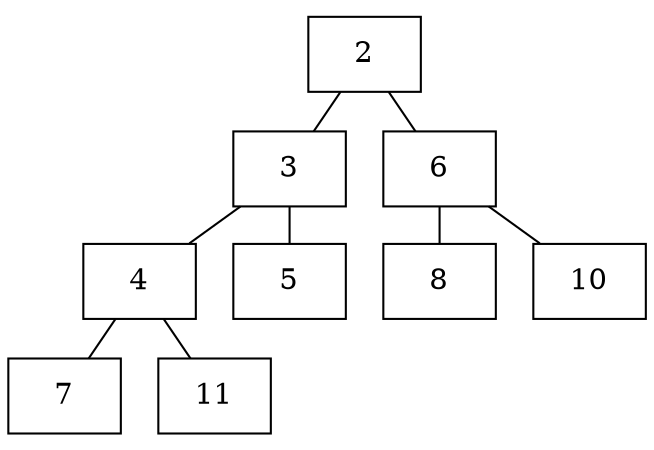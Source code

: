 graph heap {
node [shape=box];
ratio=.68;
ranksep=0;
rank=source;
ordering=out;
    p1 [label="2"];
    p2_1 [label="3"];
    p2_2 [label="6"];
    p3_1_1 [label="4"];
    p3_1_2 [label="5"];
    p3_2_1 [label="8"];
    p3_2_2 [label="10"];
    p4_1_1_1 [label="7"];
    p4_1_1_2 [label="11"];
    p1 -- p2_1;
    p1 -- p2_2;
    p2_1 -- p3_1_1;
    p2_1 -- p3_1_2;
    p2_2 -- p3_2_1;
    p2_2 -- p3_2_2;
    p3_1_1 -- p4_1_1_1;
    p3_1_1 -- p4_1_1_2;
}